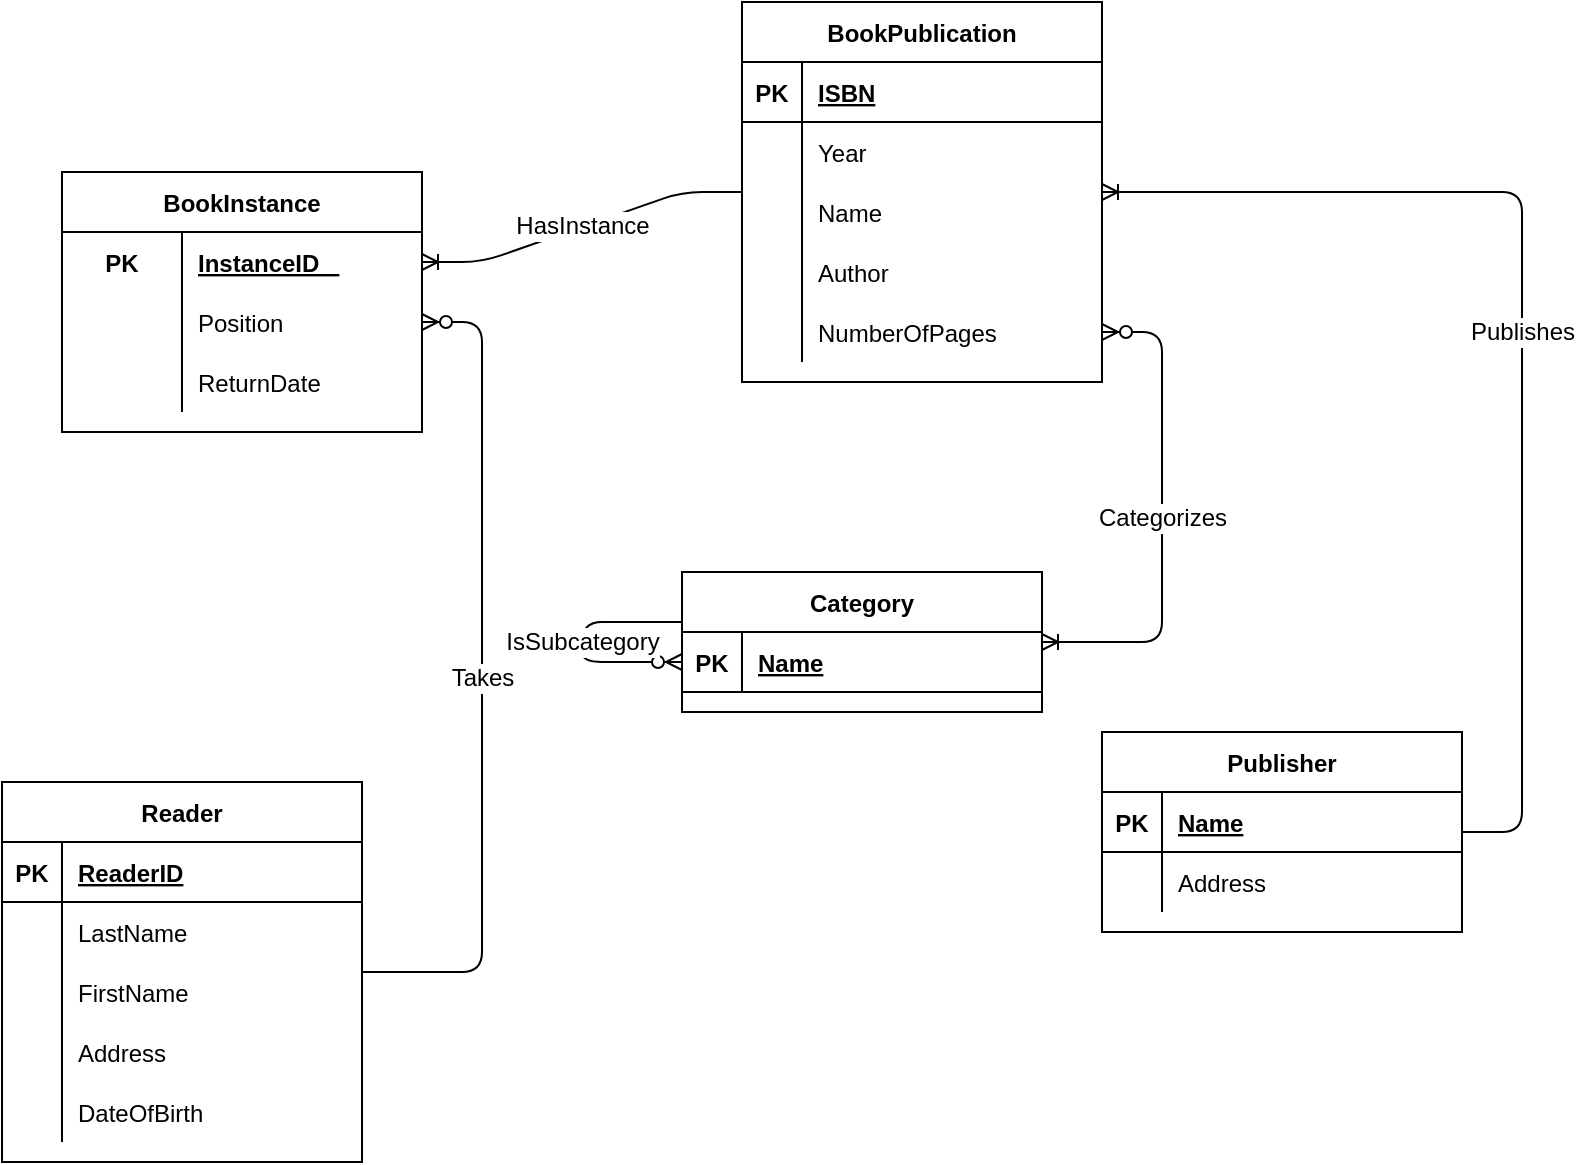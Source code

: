 <mxfile version="14.9.0" type="google"><diagram id="R2lEEEUBdFMjLlhIrx00" name="Page-1"><mxGraphModel dx="1422" dy="854" grid="1" gridSize="10" guides="1" tooltips="1" connect="1" arrows="1" fold="1" page="1" pageScale="1" pageWidth="850" pageHeight="1100" math="0" shadow="0" extFonts="Permanent Marker^https://fonts.googleapis.com/css?family=Permanent+Marker"><root><mxCell id="0"/><mxCell id="1" parent="0"/><mxCell id="LC6Ul_KxqGpqvkcFJrr5-14" value="BookPublication" style="shape=table;startSize=30;container=1;collapsible=1;childLayout=tableLayout;fixedRows=1;rowLines=0;fontStyle=1;align=center;resizeLast=1;" parent="1" vertex="1"><mxGeometry x="430" y="65" width="180" height="190" as="geometry"/></mxCell><mxCell id="LC6Ul_KxqGpqvkcFJrr5-15" value="" style="shape=partialRectangle;collapsible=0;dropTarget=0;pointerEvents=0;fillColor=none;top=0;left=0;bottom=1;right=0;points=[[0,0.5],[1,0.5]];portConstraint=eastwest;" parent="LC6Ul_KxqGpqvkcFJrr5-14" vertex="1"><mxGeometry y="30" width="180" height="30" as="geometry"/></mxCell><mxCell id="LC6Ul_KxqGpqvkcFJrr5-16" value="PK" style="shape=partialRectangle;connectable=0;fillColor=none;top=0;left=0;bottom=0;right=0;fontStyle=1;overflow=hidden;" parent="LC6Ul_KxqGpqvkcFJrr5-15" vertex="1"><mxGeometry width="30" height="30" as="geometry"/></mxCell><mxCell id="LC6Ul_KxqGpqvkcFJrr5-17" value="ISBN" style="shape=partialRectangle;connectable=0;fillColor=none;top=0;left=0;bottom=0;right=0;align=left;spacingLeft=6;fontStyle=5;overflow=hidden;" parent="LC6Ul_KxqGpqvkcFJrr5-15" vertex="1"><mxGeometry x="30" width="150" height="30" as="geometry"/></mxCell><mxCell id="LC6Ul_KxqGpqvkcFJrr5-18" value="" style="shape=partialRectangle;collapsible=0;dropTarget=0;pointerEvents=0;fillColor=none;top=0;left=0;bottom=0;right=0;points=[[0,0.5],[1,0.5]];portConstraint=eastwest;" parent="LC6Ul_KxqGpqvkcFJrr5-14" vertex="1"><mxGeometry y="60" width="180" height="30" as="geometry"/></mxCell><mxCell id="LC6Ul_KxqGpqvkcFJrr5-19" value="" style="shape=partialRectangle;connectable=0;fillColor=none;top=0;left=0;bottom=0;right=0;editable=1;overflow=hidden;" parent="LC6Ul_KxqGpqvkcFJrr5-18" vertex="1"><mxGeometry width="30" height="30" as="geometry"/></mxCell><mxCell id="LC6Ul_KxqGpqvkcFJrr5-20" value="Year" style="shape=partialRectangle;connectable=0;fillColor=none;top=0;left=0;bottom=0;right=0;align=left;spacingLeft=6;overflow=hidden;" parent="LC6Ul_KxqGpqvkcFJrr5-18" vertex="1"><mxGeometry x="30" width="150" height="30" as="geometry"/></mxCell><mxCell id="LC6Ul_KxqGpqvkcFJrr5-21" value="" style="shape=partialRectangle;collapsible=0;dropTarget=0;pointerEvents=0;fillColor=none;top=0;left=0;bottom=0;right=0;points=[[0,0.5],[1,0.5]];portConstraint=eastwest;" parent="LC6Ul_KxqGpqvkcFJrr5-14" vertex="1"><mxGeometry y="90" width="180" height="30" as="geometry"/></mxCell><mxCell id="LC6Ul_KxqGpqvkcFJrr5-22" value="" style="shape=partialRectangle;connectable=0;fillColor=none;top=0;left=0;bottom=0;right=0;editable=1;overflow=hidden;" parent="LC6Ul_KxqGpqvkcFJrr5-21" vertex="1"><mxGeometry width="30" height="30" as="geometry"/></mxCell><mxCell id="LC6Ul_KxqGpqvkcFJrr5-23" value="Name" style="shape=partialRectangle;connectable=0;fillColor=none;top=0;left=0;bottom=0;right=0;align=left;spacingLeft=6;overflow=hidden;" parent="LC6Ul_KxqGpqvkcFJrr5-21" vertex="1"><mxGeometry x="30" width="150" height="30" as="geometry"/></mxCell><mxCell id="LC6Ul_KxqGpqvkcFJrr5-24" value="" style="shape=partialRectangle;collapsible=0;dropTarget=0;pointerEvents=0;fillColor=none;top=0;left=0;bottom=0;right=0;points=[[0,0.5],[1,0.5]];portConstraint=eastwest;" parent="LC6Ul_KxqGpqvkcFJrr5-14" vertex="1"><mxGeometry y="120" width="180" height="30" as="geometry"/></mxCell><mxCell id="LC6Ul_KxqGpqvkcFJrr5-25" value="" style="shape=partialRectangle;connectable=0;fillColor=none;top=0;left=0;bottom=0;right=0;editable=1;overflow=hidden;" parent="LC6Ul_KxqGpqvkcFJrr5-24" vertex="1"><mxGeometry width="30" height="30" as="geometry"/></mxCell><mxCell id="LC6Ul_KxqGpqvkcFJrr5-26" value="Author" style="shape=partialRectangle;connectable=0;fillColor=none;top=0;left=0;bottom=0;right=0;align=left;spacingLeft=6;overflow=hidden;" parent="LC6Ul_KxqGpqvkcFJrr5-24" vertex="1"><mxGeometry x="30" width="150" height="30" as="geometry"/></mxCell><mxCell id="LC6Ul_KxqGpqvkcFJrr5-30" value="" style="shape=partialRectangle;collapsible=0;dropTarget=0;pointerEvents=0;fillColor=none;top=0;left=0;bottom=0;right=0;points=[[0,0.5],[1,0.5]];portConstraint=eastwest;" parent="LC6Ul_KxqGpqvkcFJrr5-14" vertex="1"><mxGeometry y="150" width="180" height="30" as="geometry"/></mxCell><mxCell id="LC6Ul_KxqGpqvkcFJrr5-31" value="" style="shape=partialRectangle;connectable=0;fillColor=none;top=0;left=0;bottom=0;right=0;editable=1;overflow=hidden;" parent="LC6Ul_KxqGpqvkcFJrr5-30" vertex="1"><mxGeometry width="30" height="30" as="geometry"/></mxCell><mxCell id="LC6Ul_KxqGpqvkcFJrr5-32" value="NumberOfPages" style="shape=partialRectangle;connectable=0;fillColor=none;top=0;left=0;bottom=0;right=0;align=left;spacingLeft=6;overflow=hidden;" parent="LC6Ul_KxqGpqvkcFJrr5-30" vertex="1"><mxGeometry x="30" width="150" height="30" as="geometry"/></mxCell><mxCell id="LC6Ul_KxqGpqvkcFJrr5-33" value="BookInstance" style="shape=table;startSize=30;container=1;collapsible=1;childLayout=tableLayout;fixedRows=1;rowLines=0;fontStyle=1;align=center;resizeLast=1;strokeWidth=1;" parent="1" vertex="1"><mxGeometry x="90" y="150" width="180" height="130" as="geometry"/></mxCell><mxCell id="LC6Ul_KxqGpqvkcFJrr5-34" value="" style="shape=partialRectangle;collapsible=0;dropTarget=0;pointerEvents=0;fillColor=none;top=0;left=0;bottom=0;right=0;points=[[0,0.5],[1,0.5]];portConstraint=eastwest;" parent="LC6Ul_KxqGpqvkcFJrr5-33" vertex="1"><mxGeometry y="30" width="180" height="30" as="geometry"/></mxCell><mxCell id="LC6Ul_KxqGpqvkcFJrr5-35" value="PK" style="shape=partialRectangle;connectable=0;fillColor=none;top=0;left=0;bottom=0;right=0;fontStyle=1;overflow=hidden;" parent="LC6Ul_KxqGpqvkcFJrr5-34" vertex="1"><mxGeometry width="60" height="30" as="geometry"/></mxCell><mxCell id="LC6Ul_KxqGpqvkcFJrr5-36" value="InstanceID    " style="shape=partialRectangle;connectable=0;fillColor=none;top=0;left=0;bottom=0;right=0;align=left;spacingLeft=6;fontStyle=5;overflow=hidden;" parent="LC6Ul_KxqGpqvkcFJrr5-34" vertex="1"><mxGeometry x="60" width="120" height="30" as="geometry"/></mxCell><mxCell id="LC6Ul_KxqGpqvkcFJrr5-60" value="" style="shape=partialRectangle;collapsible=0;dropTarget=0;pointerEvents=0;fillColor=none;top=0;left=0;bottom=0;right=0;points=[[0,0.5],[1,0.5]];portConstraint=eastwest;strokeWidth=1;" parent="LC6Ul_KxqGpqvkcFJrr5-33" vertex="1"><mxGeometry y="60" width="180" height="30" as="geometry"/></mxCell><mxCell id="LC6Ul_KxqGpqvkcFJrr5-61" value="" style="shape=partialRectangle;connectable=0;fillColor=none;top=0;left=0;bottom=0;right=0;editable=1;overflow=hidden;" parent="LC6Ul_KxqGpqvkcFJrr5-60" vertex="1"><mxGeometry width="60" height="30" as="geometry"/></mxCell><mxCell id="LC6Ul_KxqGpqvkcFJrr5-62" value="Position" style="shape=partialRectangle;connectable=0;fillColor=none;top=0;left=0;bottom=0;right=0;align=left;spacingLeft=6;overflow=hidden;" parent="LC6Ul_KxqGpqvkcFJrr5-60" vertex="1"><mxGeometry x="60" width="120" height="30" as="geometry"/></mxCell><mxCell id="LC6Ul_KxqGpqvkcFJrr5-110" value="" style="shape=partialRectangle;collapsible=0;dropTarget=0;pointerEvents=0;fillColor=none;top=0;left=0;bottom=0;right=0;points=[[0,0.5],[1,0.5]];portConstraint=eastwest;strokeWidth=1;" parent="LC6Ul_KxqGpqvkcFJrr5-33" vertex="1"><mxGeometry y="90" width="180" height="30" as="geometry"/></mxCell><mxCell id="LC6Ul_KxqGpqvkcFJrr5-111" value="" style="shape=partialRectangle;connectable=0;fillColor=none;top=0;left=0;bottom=0;right=0;editable=1;overflow=hidden;" parent="LC6Ul_KxqGpqvkcFJrr5-110" vertex="1"><mxGeometry width="60" height="30" as="geometry"/></mxCell><mxCell id="LC6Ul_KxqGpqvkcFJrr5-112" value="ReturnDate" style="shape=partialRectangle;connectable=0;fillColor=none;top=0;left=0;bottom=0;right=0;align=left;spacingLeft=6;overflow=hidden;" parent="LC6Ul_KxqGpqvkcFJrr5-110" vertex="1"><mxGeometry x="60" width="120" height="30" as="geometry"/></mxCell><mxCell id="LC6Ul_KxqGpqvkcFJrr5-46" value="HasInstance" style="edgeStyle=entityRelationEdgeStyle;fontSize=12;html=1;endArrow=none;endFill=0;startArrow=ERoneToMany;startFill=0;" parent="1" source="LC6Ul_KxqGpqvkcFJrr5-34" edge="1" target="LC6Ul_KxqGpqvkcFJrr5-14"><mxGeometry width="100" height="100" relative="1" as="geometry"><mxPoint x="280" y="210" as="sourcePoint"/><mxPoint x="270" y="225" as="targetPoint"/></mxGeometry></mxCell><mxCell id="LC6Ul_KxqGpqvkcFJrr5-47" value="Publisher" style="shape=table;startSize=30;container=1;collapsible=1;childLayout=tableLayout;fixedRows=1;rowLines=0;fontStyle=1;align=center;resizeLast=1;strokeWidth=1;" parent="1" vertex="1"><mxGeometry x="610" y="430" width="180" height="100" as="geometry"/></mxCell><mxCell id="LC6Ul_KxqGpqvkcFJrr5-48" value="" style="shape=partialRectangle;collapsible=0;dropTarget=0;pointerEvents=0;fillColor=none;top=0;left=0;bottom=1;right=0;points=[[0,0.5],[1,0.5]];portConstraint=eastwest;" parent="LC6Ul_KxqGpqvkcFJrr5-47" vertex="1"><mxGeometry y="30" width="180" height="30" as="geometry"/></mxCell><mxCell id="LC6Ul_KxqGpqvkcFJrr5-49" value="PK" style="shape=partialRectangle;connectable=0;fillColor=none;top=0;left=0;bottom=0;right=0;fontStyle=1;overflow=hidden;" parent="LC6Ul_KxqGpqvkcFJrr5-48" vertex="1"><mxGeometry width="30" height="30" as="geometry"/></mxCell><mxCell id="LC6Ul_KxqGpqvkcFJrr5-50" value="Name" style="shape=partialRectangle;connectable=0;fillColor=none;top=0;left=0;bottom=0;right=0;align=left;spacingLeft=6;fontStyle=5;overflow=hidden;" parent="LC6Ul_KxqGpqvkcFJrr5-48" vertex="1"><mxGeometry x="30" width="150" height="30" as="geometry"/></mxCell><mxCell id="LC6Ul_KxqGpqvkcFJrr5-51" value="" style="shape=partialRectangle;collapsible=0;dropTarget=0;pointerEvents=0;fillColor=none;top=0;left=0;bottom=0;right=0;points=[[0,0.5],[1,0.5]];portConstraint=eastwest;" parent="LC6Ul_KxqGpqvkcFJrr5-47" vertex="1"><mxGeometry y="60" width="180" height="30" as="geometry"/></mxCell><mxCell id="LC6Ul_KxqGpqvkcFJrr5-52" value="" style="shape=partialRectangle;connectable=0;fillColor=none;top=0;left=0;bottom=0;right=0;editable=1;overflow=hidden;" parent="LC6Ul_KxqGpqvkcFJrr5-51" vertex="1"><mxGeometry width="30" height="30" as="geometry"/></mxCell><mxCell id="LC6Ul_KxqGpqvkcFJrr5-53" value="Address" style="shape=partialRectangle;connectable=0;fillColor=none;top=0;left=0;bottom=0;right=0;align=left;spacingLeft=6;overflow=hidden;" parent="LC6Ul_KxqGpqvkcFJrr5-51" vertex="1"><mxGeometry x="30" width="150" height="30" as="geometry"/></mxCell><mxCell id="LC6Ul_KxqGpqvkcFJrr5-63" value="Publishes" style="edgeStyle=entityRelationEdgeStyle;fontSize=12;html=1;endArrow=ERoneToMany;" parent="1" source="LC6Ul_KxqGpqvkcFJrr5-47" target="LC6Ul_KxqGpqvkcFJrr5-14" edge="1"><mxGeometry width="100" height="100" relative="1" as="geometry"><mxPoint x="690" y="400" as="sourcePoint"/><mxPoint x="790" y="300" as="targetPoint"/></mxGeometry></mxCell><mxCell id="LC6Ul_KxqGpqvkcFJrr5-77" value="Category" style="shape=table;startSize=30;container=1;collapsible=1;childLayout=tableLayout;fixedRows=1;rowLines=0;fontStyle=1;align=center;resizeLast=1;strokeWidth=1;" parent="1" vertex="1"><mxGeometry x="400" y="350" width="180" height="70" as="geometry"/></mxCell><mxCell id="LC6Ul_KxqGpqvkcFJrr5-78" value="" style="shape=partialRectangle;collapsible=0;dropTarget=0;pointerEvents=0;fillColor=none;top=0;left=0;bottom=1;right=0;points=[[0,0.5],[1,0.5]];portConstraint=eastwest;" parent="LC6Ul_KxqGpqvkcFJrr5-77" vertex="1"><mxGeometry y="30" width="180" height="30" as="geometry"/></mxCell><mxCell id="LC6Ul_KxqGpqvkcFJrr5-79" value="PK" style="shape=partialRectangle;connectable=0;fillColor=none;top=0;left=0;bottom=0;right=0;fontStyle=1;overflow=hidden;" parent="LC6Ul_KxqGpqvkcFJrr5-78" vertex="1"><mxGeometry width="30" height="30" as="geometry"/></mxCell><mxCell id="LC6Ul_KxqGpqvkcFJrr5-80" value="Name" style="shape=partialRectangle;connectable=0;fillColor=none;top=0;left=0;bottom=0;right=0;align=left;spacingLeft=6;fontStyle=5;overflow=hidden;" parent="LC6Ul_KxqGpqvkcFJrr5-78" vertex="1"><mxGeometry x="30" width="150" height="30" as="geometry"/></mxCell><mxCell id="LC6Ul_KxqGpqvkcFJrr5-90" value="IsSubcategory" style="edgeStyle=entityRelationEdgeStyle;fontSize=12;html=1;endArrow=ERzeroToMany;endFill=1;" parent="1" source="LC6Ul_KxqGpqvkcFJrr5-77" target="LC6Ul_KxqGpqvkcFJrr5-77" edge="1"><mxGeometry width="100" height="100" relative="1" as="geometry"><mxPoint x="160" y="620" as="sourcePoint"/><mxPoint x="260" y="520" as="targetPoint"/><Array as="points"><mxPoint x="350" y="385"/></Array></mxGeometry></mxCell><mxCell id="LC6Ul_KxqGpqvkcFJrr5-92" value="Categorizes" style="edgeStyle=entityRelationEdgeStyle;fontSize=12;html=1;endArrow=ERzeroToMany;endFill=1;startArrow=ERoneToMany;startFill=0;" parent="1" source="LC6Ul_KxqGpqvkcFJrr5-77" target="LC6Ul_KxqGpqvkcFJrr5-30" edge="1"><mxGeometry width="100" height="100" relative="1" as="geometry"><mxPoint x="120" y="420" as="sourcePoint"/><mxPoint x="620" y="210" as="targetPoint"/></mxGeometry></mxCell><mxCell id="LC6Ul_KxqGpqvkcFJrr5-94" value="Reader" style="shape=table;startSize=30;container=1;collapsible=1;childLayout=tableLayout;fixedRows=1;rowLines=0;fontStyle=1;align=center;resizeLast=1;strokeWidth=1;" parent="1" vertex="1"><mxGeometry x="60" y="455" width="180" height="190" as="geometry"/></mxCell><mxCell id="LC6Ul_KxqGpqvkcFJrr5-95" value="" style="shape=partialRectangle;collapsible=0;dropTarget=0;pointerEvents=0;fillColor=none;top=0;left=0;bottom=1;right=0;points=[[0,0.5],[1,0.5]];portConstraint=eastwest;" parent="LC6Ul_KxqGpqvkcFJrr5-94" vertex="1"><mxGeometry y="30" width="180" height="30" as="geometry"/></mxCell><mxCell id="LC6Ul_KxqGpqvkcFJrr5-96" value="PK" style="shape=partialRectangle;connectable=0;fillColor=none;top=0;left=0;bottom=0;right=0;fontStyle=1;overflow=hidden;" parent="LC6Ul_KxqGpqvkcFJrr5-95" vertex="1"><mxGeometry width="30" height="30" as="geometry"/></mxCell><mxCell id="LC6Ul_KxqGpqvkcFJrr5-97" value="ReaderID" style="shape=partialRectangle;connectable=0;fillColor=none;top=0;left=0;bottom=0;right=0;align=left;spacingLeft=6;fontStyle=5;overflow=hidden;" parent="LC6Ul_KxqGpqvkcFJrr5-95" vertex="1"><mxGeometry x="30" width="150" height="30" as="geometry"/></mxCell><mxCell id="LC6Ul_KxqGpqvkcFJrr5-98" value="" style="shape=partialRectangle;collapsible=0;dropTarget=0;pointerEvents=0;fillColor=none;top=0;left=0;bottom=0;right=0;points=[[0,0.5],[1,0.5]];portConstraint=eastwest;" parent="LC6Ul_KxqGpqvkcFJrr5-94" vertex="1"><mxGeometry y="60" width="180" height="30" as="geometry"/></mxCell><mxCell id="LC6Ul_KxqGpqvkcFJrr5-99" value="" style="shape=partialRectangle;connectable=0;fillColor=none;top=0;left=0;bottom=0;right=0;editable=1;overflow=hidden;" parent="LC6Ul_KxqGpqvkcFJrr5-98" vertex="1"><mxGeometry width="30" height="30" as="geometry"/></mxCell><mxCell id="LC6Ul_KxqGpqvkcFJrr5-100" value="LastName    " style="shape=partialRectangle;connectable=0;fillColor=none;top=0;left=0;bottom=0;right=0;align=left;spacingLeft=6;overflow=hidden;" parent="LC6Ul_KxqGpqvkcFJrr5-98" vertex="1"><mxGeometry x="30" width="150" height="30" as="geometry"/></mxCell><mxCell id="LC6Ul_KxqGpqvkcFJrr5-101" value="" style="shape=partialRectangle;collapsible=0;dropTarget=0;pointerEvents=0;fillColor=none;top=0;left=0;bottom=0;right=0;points=[[0,0.5],[1,0.5]];portConstraint=eastwest;" parent="LC6Ul_KxqGpqvkcFJrr5-94" vertex="1"><mxGeometry y="90" width="180" height="30" as="geometry"/></mxCell><mxCell id="LC6Ul_KxqGpqvkcFJrr5-102" value="" style="shape=partialRectangle;connectable=0;fillColor=none;top=0;left=0;bottom=0;right=0;editable=1;overflow=hidden;" parent="LC6Ul_KxqGpqvkcFJrr5-101" vertex="1"><mxGeometry width="30" height="30" as="geometry"/></mxCell><mxCell id="LC6Ul_KxqGpqvkcFJrr5-103" value="FirstName" style="shape=partialRectangle;connectable=0;fillColor=none;top=0;left=0;bottom=0;right=0;align=left;spacingLeft=6;overflow=hidden;" parent="LC6Ul_KxqGpqvkcFJrr5-101" vertex="1"><mxGeometry x="30" width="150" height="30" as="geometry"/></mxCell><mxCell id="LC6Ul_KxqGpqvkcFJrr5-104" value="" style="shape=partialRectangle;collapsible=0;dropTarget=0;pointerEvents=0;fillColor=none;top=0;left=0;bottom=0;right=0;points=[[0,0.5],[1,0.5]];portConstraint=eastwest;" parent="LC6Ul_KxqGpqvkcFJrr5-94" vertex="1"><mxGeometry y="120" width="180" height="30" as="geometry"/></mxCell><mxCell id="LC6Ul_KxqGpqvkcFJrr5-105" value="" style="shape=partialRectangle;connectable=0;fillColor=none;top=0;left=0;bottom=0;right=0;editable=1;overflow=hidden;" parent="LC6Ul_KxqGpqvkcFJrr5-104" vertex="1"><mxGeometry width="30" height="30" as="geometry"/></mxCell><mxCell id="LC6Ul_KxqGpqvkcFJrr5-106" value="Address" style="shape=partialRectangle;connectable=0;fillColor=none;top=0;left=0;bottom=0;right=0;align=left;spacingLeft=6;overflow=hidden;" parent="LC6Ul_KxqGpqvkcFJrr5-104" vertex="1"><mxGeometry x="30" width="150" height="30" as="geometry"/></mxCell><mxCell id="LC6Ul_KxqGpqvkcFJrr5-107" value="" style="shape=partialRectangle;collapsible=0;dropTarget=0;pointerEvents=0;fillColor=none;top=0;left=0;bottom=0;right=0;points=[[0,0.5],[1,0.5]];portConstraint=eastwest;strokeWidth=1;" parent="LC6Ul_KxqGpqvkcFJrr5-94" vertex="1"><mxGeometry y="150" width="180" height="30" as="geometry"/></mxCell><mxCell id="LC6Ul_KxqGpqvkcFJrr5-108" value="" style="shape=partialRectangle;connectable=0;fillColor=none;top=0;left=0;bottom=0;right=0;editable=1;overflow=hidden;" parent="LC6Ul_KxqGpqvkcFJrr5-107" vertex="1"><mxGeometry width="30" height="30" as="geometry"/></mxCell><mxCell id="LC6Ul_KxqGpqvkcFJrr5-109" value="DateOfBirth" style="shape=partialRectangle;connectable=0;fillColor=none;top=0;left=0;bottom=0;right=0;align=left;spacingLeft=6;overflow=hidden;" parent="LC6Ul_KxqGpqvkcFJrr5-107" vertex="1"><mxGeometry x="30" width="150" height="30" as="geometry"/></mxCell><mxCell id="LC6Ul_KxqGpqvkcFJrr5-113" value="Takes" style="edgeStyle=entityRelationEdgeStyle;fontSize=12;html=1;endArrow=ERzeroToMany;endFill=1;" parent="1" source="LC6Ul_KxqGpqvkcFJrr5-94" target="LC6Ul_KxqGpqvkcFJrr5-60" edge="1"><mxGeometry width="100" height="100" relative="1" as="geometry"><mxPoint x="60" y="410" as="sourcePoint"/><mxPoint x="390" y="250" as="targetPoint"/></mxGeometry></mxCell></root></mxGraphModel></diagram></mxfile>